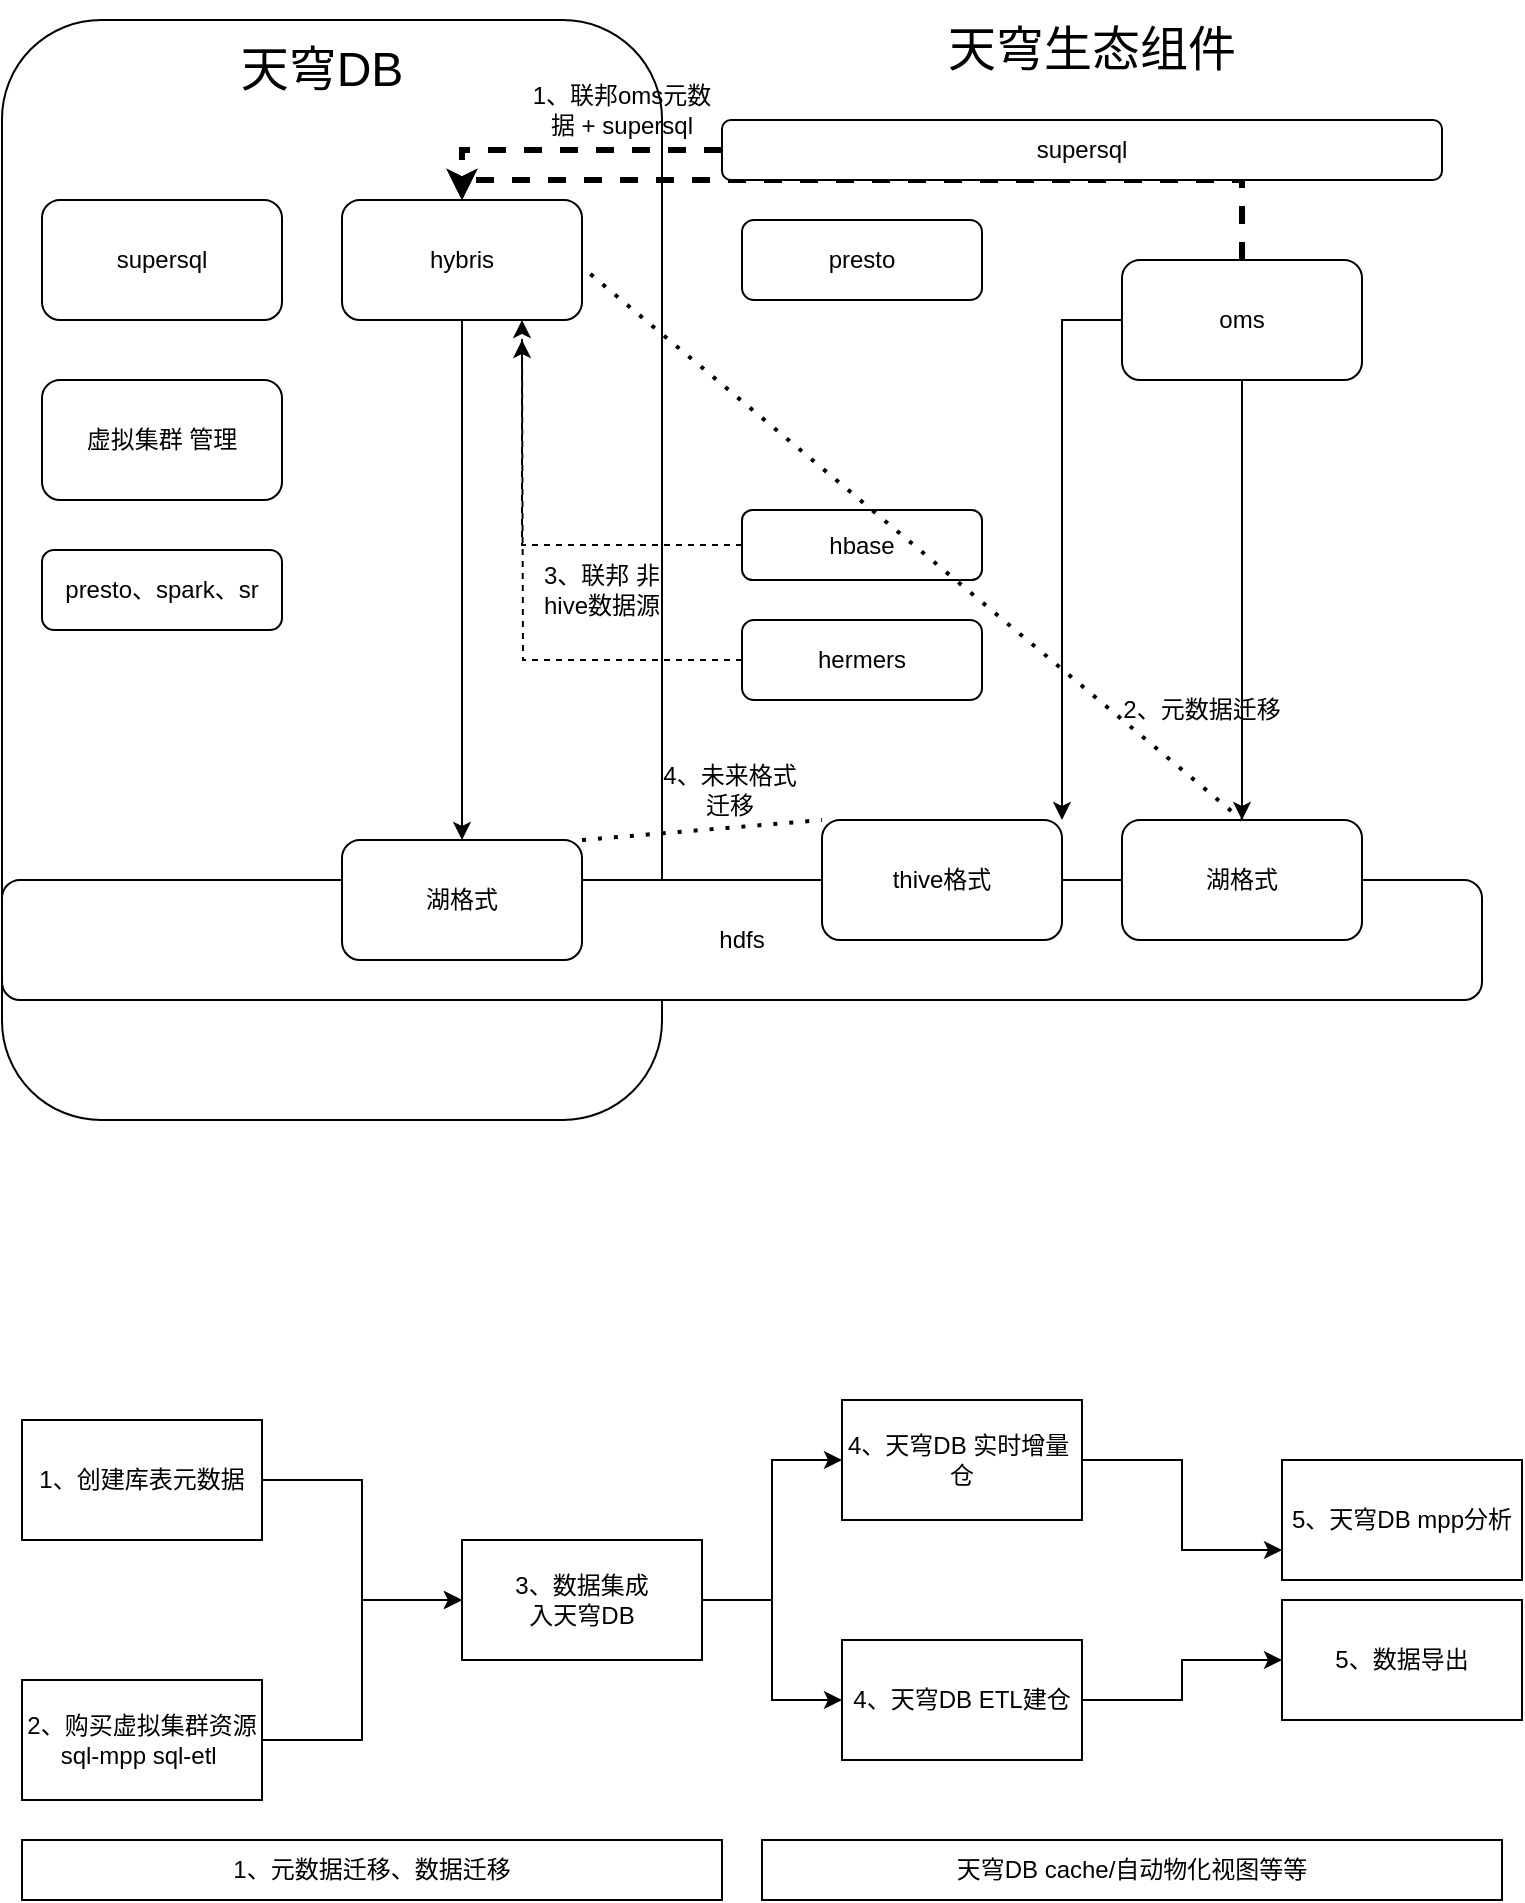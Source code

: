 <mxfile version="21.0.10" type="github">
  <diagram name="Page-1" id="rwwSvc9GXQbOLDpHlsPt">
    <mxGraphModel dx="1505" dy="881" grid="1" gridSize="10" guides="1" tooltips="1" connect="1" arrows="1" fold="1" page="1" pageScale="1" pageWidth="827" pageHeight="1169" math="0" shadow="0">
      <root>
        <mxCell id="0" />
        <mxCell id="1" parent="0" />
        <mxCell id="qoSIT-62pR1oJo8wJ7Q4-1" value="" style="rounded=1;whiteSpace=wrap;html=1;align=left;" vertex="1" parent="1">
          <mxGeometry x="90" y="340" width="330" height="550" as="geometry" />
        </mxCell>
        <mxCell id="qoSIT-62pR1oJo8wJ7Q4-2" value="&lt;font style=&quot;font-size: 24px;&quot;&gt;天穹DB&lt;/font&gt;" style="text;html=1;strokeColor=none;fillColor=none;align=center;verticalAlign=middle;whiteSpace=wrap;rounded=0;" vertex="1" parent="1">
          <mxGeometry x="190" y="340" width="120" height="50" as="geometry" />
        </mxCell>
        <mxCell id="qoSIT-62pR1oJo8wJ7Q4-16" style="edgeStyle=orthogonalEdgeStyle;rounded=0;orthogonalLoop=1;jettySize=auto;html=1;" edge="1" parent="1" source="qoSIT-62pR1oJo8wJ7Q4-3" target="qoSIT-62pR1oJo8wJ7Q4-14">
          <mxGeometry relative="1" as="geometry" />
        </mxCell>
        <mxCell id="qoSIT-62pR1oJo8wJ7Q4-3" value="hybris" style="rounded=1;whiteSpace=wrap;html=1;" vertex="1" parent="1">
          <mxGeometry x="260" y="430" width="120" height="60" as="geometry" />
        </mxCell>
        <mxCell id="qoSIT-62pR1oJo8wJ7Q4-4" value="supersql" style="rounded=1;whiteSpace=wrap;html=1;" vertex="1" parent="1">
          <mxGeometry x="110" y="430" width="120" height="60" as="geometry" />
        </mxCell>
        <mxCell id="qoSIT-62pR1oJo8wJ7Q4-5" value="hdfs" style="rounded=1;whiteSpace=wrap;html=1;" vertex="1" parent="1">
          <mxGeometry x="90" y="770" width="740" height="60" as="geometry" />
        </mxCell>
        <mxCell id="qoSIT-62pR1oJo8wJ7Q4-17" style="edgeStyle=orthogonalEdgeStyle;rounded=0;orthogonalLoop=1;jettySize=auto;html=1;entryX=1;entryY=0;entryDx=0;entryDy=0;" edge="1" parent="1" source="qoSIT-62pR1oJo8wJ7Q4-6" target="qoSIT-62pR1oJo8wJ7Q4-12">
          <mxGeometry relative="1" as="geometry" />
        </mxCell>
        <mxCell id="qoSIT-62pR1oJo8wJ7Q4-19" style="edgeStyle=orthogonalEdgeStyle;rounded=0;orthogonalLoop=1;jettySize=auto;html=1;" edge="1" parent="1" source="qoSIT-62pR1oJo8wJ7Q4-6" target="qoSIT-62pR1oJo8wJ7Q4-18">
          <mxGeometry relative="1" as="geometry" />
        </mxCell>
        <mxCell id="qoSIT-62pR1oJo8wJ7Q4-26" style="edgeStyle=orthogonalEdgeStyle;rounded=0;orthogonalLoop=1;jettySize=auto;html=1;entryX=0.5;entryY=0;entryDx=0;entryDy=0;strokeWidth=3;dashed=1;" edge="1" parent="1" source="qoSIT-62pR1oJo8wJ7Q4-6" target="qoSIT-62pR1oJo8wJ7Q4-3">
          <mxGeometry relative="1" as="geometry">
            <Array as="points">
              <mxPoint x="710" y="420" />
              <mxPoint x="320" y="420" />
            </Array>
          </mxGeometry>
        </mxCell>
        <mxCell id="qoSIT-62pR1oJo8wJ7Q4-6" value="oms" style="rounded=1;whiteSpace=wrap;html=1;" vertex="1" parent="1">
          <mxGeometry x="650" y="460" width="120" height="60" as="geometry" />
        </mxCell>
        <mxCell id="qoSIT-62pR1oJo8wJ7Q4-24" style="edgeStyle=orthogonalEdgeStyle;rounded=0;orthogonalLoop=1;jettySize=auto;html=1;entryX=0.5;entryY=0;entryDx=0;entryDy=0;dashed=1;strokeWidth=3;" edge="1" parent="1" source="qoSIT-62pR1oJo8wJ7Q4-7" target="qoSIT-62pR1oJo8wJ7Q4-3">
          <mxGeometry relative="1" as="geometry" />
        </mxCell>
        <mxCell id="qoSIT-62pR1oJo8wJ7Q4-7" value="supersql" style="rounded=1;whiteSpace=wrap;html=1;" vertex="1" parent="1">
          <mxGeometry x="450" y="390" width="360" height="30" as="geometry" />
        </mxCell>
        <mxCell id="qoSIT-62pR1oJo8wJ7Q4-10" value="presto" style="rounded=1;whiteSpace=wrap;html=1;" vertex="1" parent="1">
          <mxGeometry x="460" y="440" width="120" height="40" as="geometry" />
        </mxCell>
        <mxCell id="qoSIT-62pR1oJo8wJ7Q4-12" value="thive格式" style="rounded=1;whiteSpace=wrap;html=1;" vertex="1" parent="1">
          <mxGeometry x="500" y="740" width="120" height="60" as="geometry" />
        </mxCell>
        <mxCell id="qoSIT-62pR1oJo8wJ7Q4-14" value="湖格式" style="rounded=1;whiteSpace=wrap;html=1;" vertex="1" parent="1">
          <mxGeometry x="260" y="750" width="120" height="60" as="geometry" />
        </mxCell>
        <mxCell id="qoSIT-62pR1oJo8wJ7Q4-15" value="&lt;font style=&quot;font-size: 24px;&quot;&gt;天穹生态组件&lt;/font&gt;" style="text;html=1;strokeColor=none;fillColor=none;align=center;verticalAlign=middle;whiteSpace=wrap;rounded=0;" vertex="1" parent="1">
          <mxGeometry x="560" y="330" width="150" height="50" as="geometry" />
        </mxCell>
        <mxCell id="qoSIT-62pR1oJo8wJ7Q4-18" value="湖格式" style="rounded=1;whiteSpace=wrap;html=1;" vertex="1" parent="1">
          <mxGeometry x="650" y="740" width="120" height="60" as="geometry" />
        </mxCell>
        <mxCell id="qoSIT-62pR1oJo8wJ7Q4-33" value="" style="edgeStyle=orthogonalEdgeStyle;rounded=0;orthogonalLoop=1;jettySize=auto;html=1;dashed=1;" edge="1" parent="1" source="qoSIT-62pR1oJo8wJ7Q4-21">
          <mxGeometry relative="1" as="geometry">
            <mxPoint x="350" y="500" as="targetPoint" />
          </mxGeometry>
        </mxCell>
        <mxCell id="qoSIT-62pR1oJo8wJ7Q4-21" value="hermers" style="rounded=1;whiteSpace=wrap;html=1;" vertex="1" parent="1">
          <mxGeometry x="460" y="640" width="120" height="40" as="geometry" />
        </mxCell>
        <mxCell id="qoSIT-62pR1oJo8wJ7Q4-32" style="edgeStyle=orthogonalEdgeStyle;rounded=0;orthogonalLoop=1;jettySize=auto;html=1;entryX=0.75;entryY=1;entryDx=0;entryDy=0;dashed=1;" edge="1" parent="1" source="qoSIT-62pR1oJo8wJ7Q4-22" target="qoSIT-62pR1oJo8wJ7Q4-3">
          <mxGeometry relative="1" as="geometry" />
        </mxCell>
        <mxCell id="qoSIT-62pR1oJo8wJ7Q4-22" value="hbase" style="rounded=1;whiteSpace=wrap;html=1;" vertex="1" parent="1">
          <mxGeometry x="460" y="585" width="120" height="35" as="geometry" />
        </mxCell>
        <mxCell id="qoSIT-62pR1oJo8wJ7Q4-23" value="虚拟集群 管理" style="rounded=1;whiteSpace=wrap;html=1;" vertex="1" parent="1">
          <mxGeometry x="110" y="520" width="120" height="60" as="geometry" />
        </mxCell>
        <mxCell id="qoSIT-62pR1oJo8wJ7Q4-25" value="1、联邦oms元数据 + supersql" style="text;html=1;strokeColor=none;fillColor=none;align=center;verticalAlign=middle;whiteSpace=wrap;rounded=0;" vertex="1" parent="1">
          <mxGeometry x="350" y="370" width="100" height="30" as="geometry" />
        </mxCell>
        <mxCell id="qoSIT-62pR1oJo8wJ7Q4-27" value="" style="endArrow=none;dashed=1;html=1;dashPattern=1 3;strokeWidth=2;rounded=0;exitX=1.035;exitY=0.617;exitDx=0;exitDy=0;exitPerimeter=0;" edge="1" parent="1" source="qoSIT-62pR1oJo8wJ7Q4-3">
          <mxGeometry width="50" height="50" relative="1" as="geometry">
            <mxPoint x="390" y="690" as="sourcePoint" />
            <mxPoint x="710" y="740" as="targetPoint" />
          </mxGeometry>
        </mxCell>
        <mxCell id="qoSIT-62pR1oJo8wJ7Q4-29" value="" style="endArrow=none;dashed=1;html=1;dashPattern=1 3;strokeWidth=2;rounded=0;exitX=1;exitY=0;exitDx=0;exitDy=0;" edge="1" parent="1" source="qoSIT-62pR1oJo8wJ7Q4-14">
          <mxGeometry width="50" height="50" relative="1" as="geometry">
            <mxPoint x="190" y="477" as="sourcePoint" />
            <mxPoint x="500" y="740" as="targetPoint" />
          </mxGeometry>
        </mxCell>
        <mxCell id="qoSIT-62pR1oJo8wJ7Q4-30" value="2、元数据迁移" style="text;html=1;strokeColor=none;fillColor=none;align=center;verticalAlign=middle;whiteSpace=wrap;rounded=0;" vertex="1" parent="1">
          <mxGeometry x="620" y="670" width="140" height="30" as="geometry" />
        </mxCell>
        <mxCell id="qoSIT-62pR1oJo8wJ7Q4-31" value="4、未来格式迁移" style="text;html=1;strokeColor=none;fillColor=none;align=center;verticalAlign=middle;whiteSpace=wrap;rounded=0;" vertex="1" parent="1">
          <mxGeometry x="414" y="710" width="80" height="30" as="geometry" />
        </mxCell>
        <mxCell id="qoSIT-62pR1oJo8wJ7Q4-34" value="3、联邦 非hive数据源" style="text;html=1;strokeColor=none;fillColor=none;align=center;verticalAlign=middle;whiteSpace=wrap;rounded=0;" vertex="1" parent="1">
          <mxGeometry x="350" y="610" width="80" height="30" as="geometry" />
        </mxCell>
        <mxCell id="qoSIT-62pR1oJo8wJ7Q4-35" value="presto、spark、sr" style="rounded=1;whiteSpace=wrap;html=1;" vertex="1" parent="1">
          <mxGeometry x="110" y="605" width="120" height="40" as="geometry" />
        </mxCell>
        <mxCell id="qoSIT-62pR1oJo8wJ7Q4-45" style="edgeStyle=orthogonalEdgeStyle;rounded=0;orthogonalLoop=1;jettySize=auto;html=1;entryX=0;entryY=0.5;entryDx=0;entryDy=0;" edge="1" parent="1" source="qoSIT-62pR1oJo8wJ7Q4-36" target="qoSIT-62pR1oJo8wJ7Q4-39">
          <mxGeometry relative="1" as="geometry" />
        </mxCell>
        <mxCell id="qoSIT-62pR1oJo8wJ7Q4-36" value="1、创建库表元数据" style="rounded=0;whiteSpace=wrap;html=1;" vertex="1" parent="1">
          <mxGeometry x="100" y="1040" width="120" height="60" as="geometry" />
        </mxCell>
        <mxCell id="qoSIT-62pR1oJo8wJ7Q4-46" style="edgeStyle=orthogonalEdgeStyle;rounded=0;orthogonalLoop=1;jettySize=auto;html=1;entryX=0;entryY=0.5;entryDx=0;entryDy=0;" edge="1" parent="1" source="qoSIT-62pR1oJo8wJ7Q4-38" target="qoSIT-62pR1oJo8wJ7Q4-39">
          <mxGeometry relative="1" as="geometry" />
        </mxCell>
        <mxCell id="qoSIT-62pR1oJo8wJ7Q4-38" value="2、购买虚拟集群资源&lt;br&gt;sql-mpp sql-etl&amp;nbsp;" style="rounded=0;whiteSpace=wrap;html=1;" vertex="1" parent="1">
          <mxGeometry x="100" y="1170" width="120" height="60" as="geometry" />
        </mxCell>
        <mxCell id="qoSIT-62pR1oJo8wJ7Q4-47" style="edgeStyle=orthogonalEdgeStyle;rounded=0;orthogonalLoop=1;jettySize=auto;html=1;entryX=0;entryY=0.5;entryDx=0;entryDy=0;" edge="1" parent="1" source="qoSIT-62pR1oJo8wJ7Q4-39" target="qoSIT-62pR1oJo8wJ7Q4-41">
          <mxGeometry relative="1" as="geometry" />
        </mxCell>
        <mxCell id="qoSIT-62pR1oJo8wJ7Q4-48" style="edgeStyle=orthogonalEdgeStyle;rounded=0;orthogonalLoop=1;jettySize=auto;html=1;entryX=0;entryY=0.5;entryDx=0;entryDy=0;" edge="1" parent="1" source="qoSIT-62pR1oJo8wJ7Q4-39" target="qoSIT-62pR1oJo8wJ7Q4-40">
          <mxGeometry relative="1" as="geometry" />
        </mxCell>
        <mxCell id="qoSIT-62pR1oJo8wJ7Q4-39" value="3、数据集成&lt;br&gt;入天穹DB" style="rounded=0;whiteSpace=wrap;html=1;" vertex="1" parent="1">
          <mxGeometry x="320" y="1100" width="120" height="60" as="geometry" />
        </mxCell>
        <mxCell id="qoSIT-62pR1oJo8wJ7Q4-50" style="edgeStyle=orthogonalEdgeStyle;rounded=0;orthogonalLoop=1;jettySize=auto;html=1;" edge="1" parent="1" source="qoSIT-62pR1oJo8wJ7Q4-40" target="qoSIT-62pR1oJo8wJ7Q4-52">
          <mxGeometry relative="1" as="geometry" />
        </mxCell>
        <mxCell id="qoSIT-62pR1oJo8wJ7Q4-40" value="4、天穹DB ETL建仓" style="rounded=0;whiteSpace=wrap;html=1;" vertex="1" parent="1">
          <mxGeometry x="510" y="1150" width="120" height="60" as="geometry" />
        </mxCell>
        <mxCell id="qoSIT-62pR1oJo8wJ7Q4-49" style="edgeStyle=orthogonalEdgeStyle;rounded=0;orthogonalLoop=1;jettySize=auto;html=1;entryX=0;entryY=0.75;entryDx=0;entryDy=0;" edge="1" parent="1" source="qoSIT-62pR1oJo8wJ7Q4-41" target="qoSIT-62pR1oJo8wJ7Q4-42">
          <mxGeometry relative="1" as="geometry">
            <Array as="points">
              <mxPoint x="680" y="1060" />
              <mxPoint x="680" y="1105" />
            </Array>
          </mxGeometry>
        </mxCell>
        <mxCell id="qoSIT-62pR1oJo8wJ7Q4-41" value="4、天穹DB 实时增量&amp;nbsp;&lt;br&gt;仓" style="rounded=0;whiteSpace=wrap;html=1;" vertex="1" parent="1">
          <mxGeometry x="510" y="1030" width="120" height="60" as="geometry" />
        </mxCell>
        <mxCell id="qoSIT-62pR1oJo8wJ7Q4-42" value="5、天穹DB mpp分析" style="rounded=0;whiteSpace=wrap;html=1;" vertex="1" parent="1">
          <mxGeometry x="730" y="1060" width="120" height="60" as="geometry" />
        </mxCell>
        <mxCell id="qoSIT-62pR1oJo8wJ7Q4-43" value="天穹DB cache/自动物化视图等等" style="rounded=0;whiteSpace=wrap;html=1;" vertex="1" parent="1">
          <mxGeometry x="470" y="1250" width="370" height="30" as="geometry" />
        </mxCell>
        <mxCell id="qoSIT-62pR1oJo8wJ7Q4-51" value="1、元数据迁移、数据迁移" style="rounded=0;whiteSpace=wrap;html=1;" vertex="1" parent="1">
          <mxGeometry x="100" y="1250" width="350" height="30" as="geometry" />
        </mxCell>
        <mxCell id="qoSIT-62pR1oJo8wJ7Q4-52" value="5、数据导出" style="rounded=0;whiteSpace=wrap;html=1;" vertex="1" parent="1">
          <mxGeometry x="730" y="1130" width="120" height="60" as="geometry" />
        </mxCell>
      </root>
    </mxGraphModel>
  </diagram>
</mxfile>
